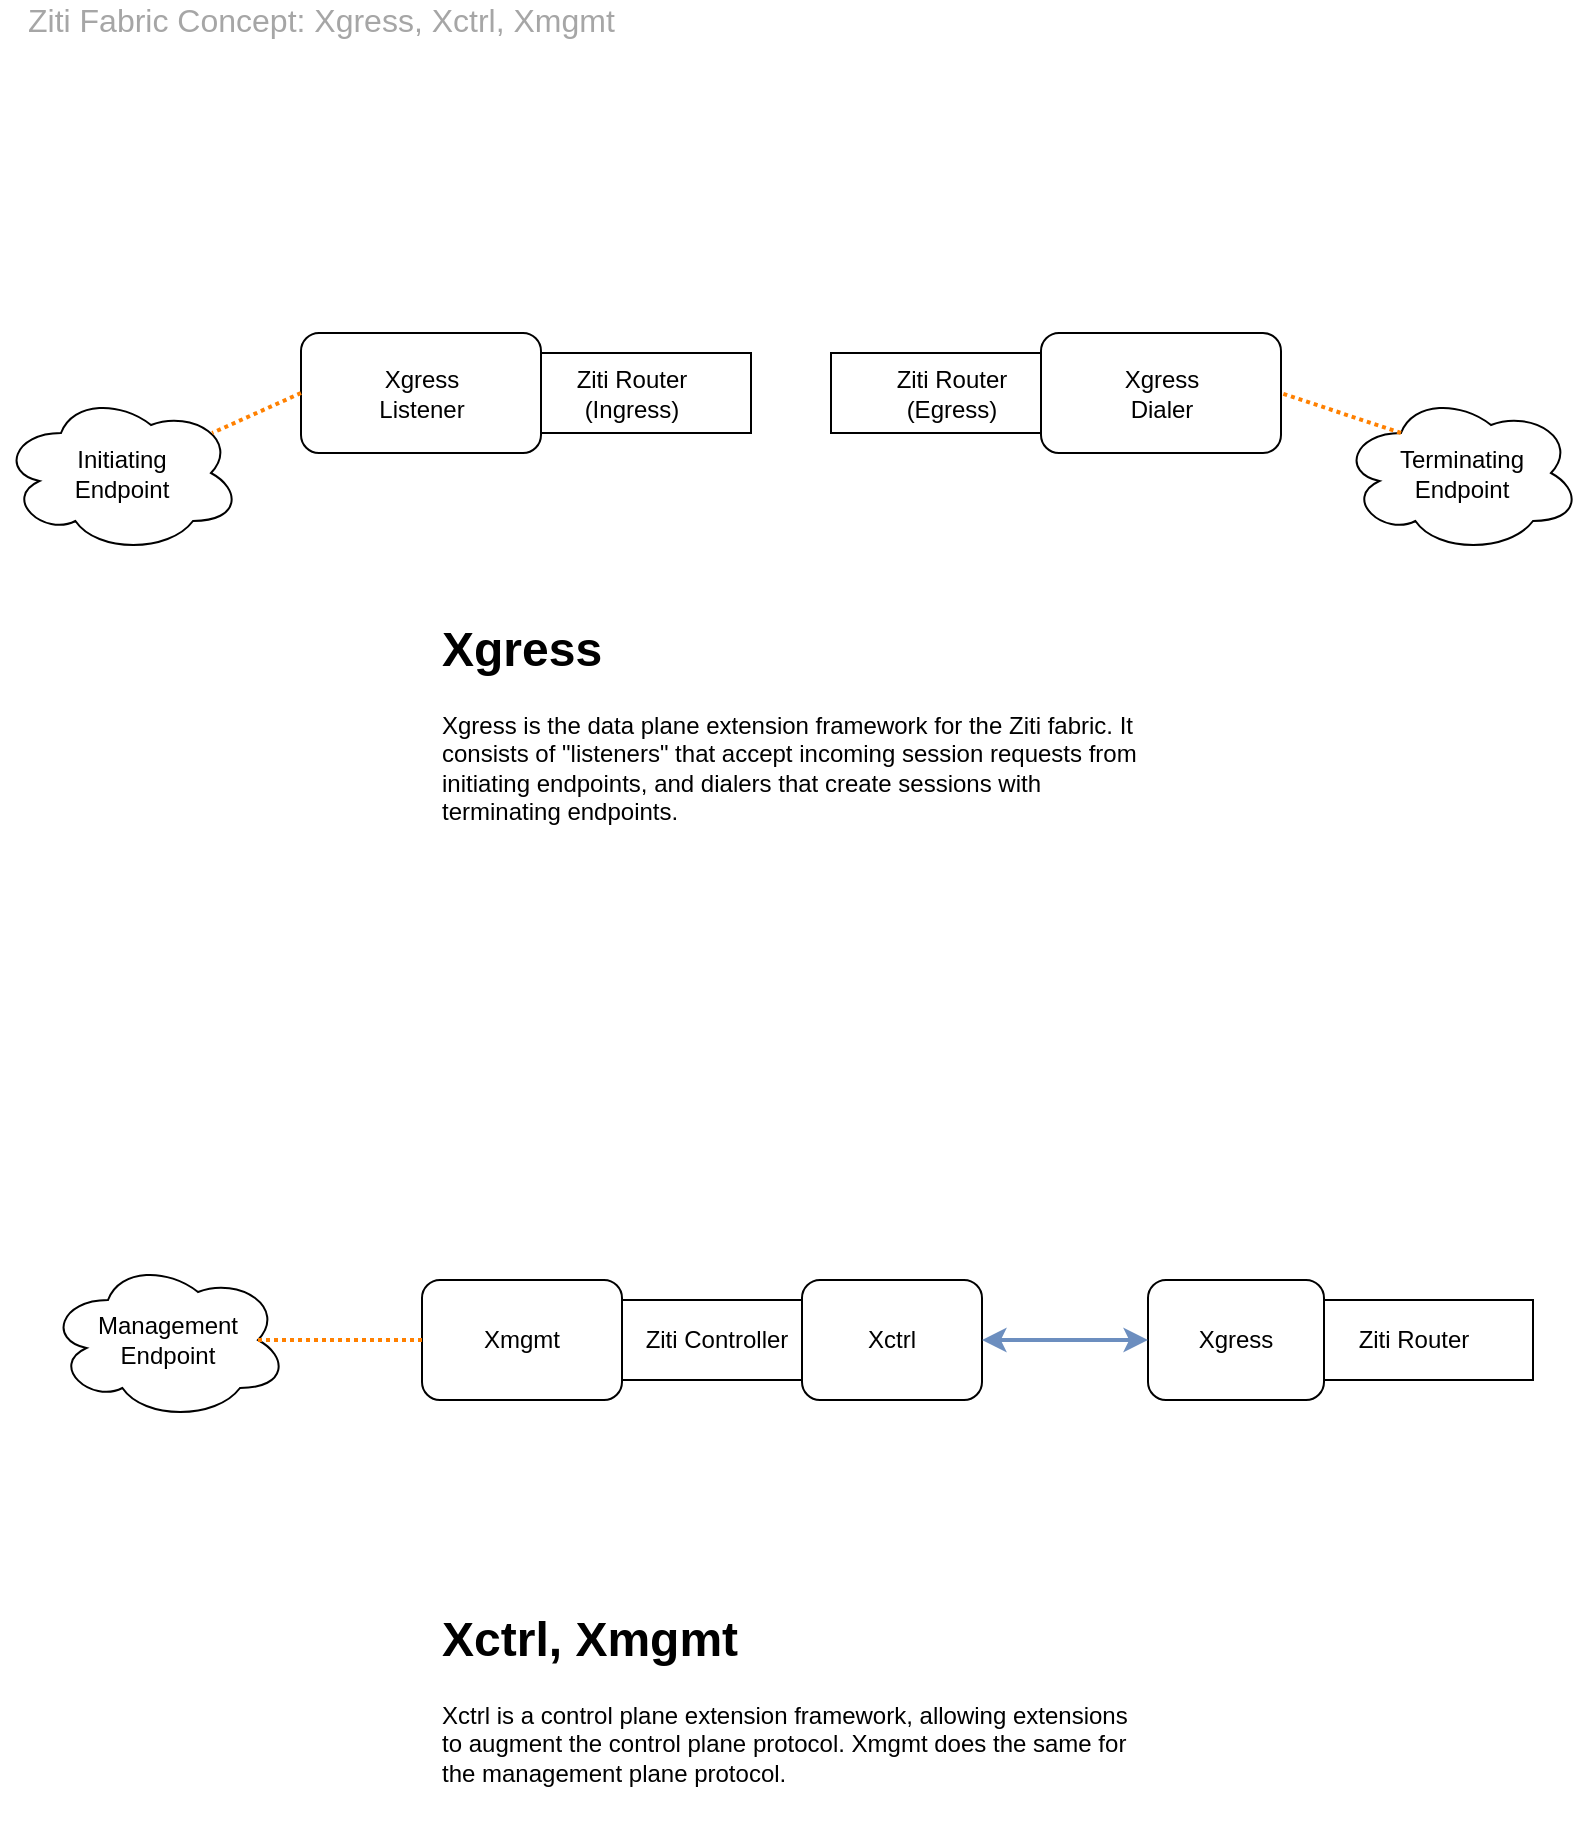 <mxfile version="10.8.7" type="device"><diagram id="oMCOmTMbMFRHSDHilYea" name="Page-1"><mxGraphModel dx="1763" dy="1613" grid="1" gridSize="10" guides="1" tooltips="1" connect="1" arrows="1" fold="1" page="1" pageScale="1" pageWidth="850" pageHeight="1100" math="0" shadow="0"><root><mxCell id="0"/><mxCell id="1" parent="0"/><mxCell id="Cs-tfQLbI-c9iXnBaCJ--1" value="&lt;span style=&quot;font-size: 16px&quot;&gt;Ziti Fabric Concept: Xgress, Xctrl, Xmgmt&lt;br&gt;&lt;/span&gt;" style="text;html=1;strokeColor=none;fillColor=none;align=left;verticalAlign=middle;whiteSpace=wrap;rounded=0;fontColor=#A6A6A6;" vertex="1" parent="1"><mxGeometry x="40" y="20" width="770" height="20" as="geometry"/></mxCell><mxCell id="Cs-tfQLbI-c9iXnBaCJ--2" value="Ziti Router&lt;br&gt;(Ingress)&lt;br&gt;" style="rounded=0;whiteSpace=wrap;html=1;" vertex="1" parent="1"><mxGeometry x="283.5" y="196.5" width="120" height="40" as="geometry"/></mxCell><mxCell id="Cs-tfQLbI-c9iXnBaCJ--3" value="Ziti Router&lt;br&gt;(Egress)&lt;br&gt;" style="rounded=0;whiteSpace=wrap;html=1;" vertex="1" parent="1"><mxGeometry x="443.5" y="196.5" width="120" height="40" as="geometry"/></mxCell><mxCell id="Cs-tfQLbI-c9iXnBaCJ--4" value="Xgress&lt;br&gt;Listener&lt;br&gt;" style="rounded=1;whiteSpace=wrap;html=1;" vertex="1" parent="1"><mxGeometry x="178.5" y="186.5" width="120" height="60" as="geometry"/></mxCell><mxCell id="Cs-tfQLbI-c9iXnBaCJ--5" value="Xgress&lt;br&gt;Dialer&lt;br&gt;" style="rounded=1;whiteSpace=wrap;html=1;" vertex="1" parent="1"><mxGeometry x="548.5" y="186.5" width="120" height="60" as="geometry"/></mxCell><mxCell id="Cs-tfQLbI-c9iXnBaCJ--6" value="&lt;font color=&quot;#000000&quot;&gt;Initiating&lt;br&gt;Endpoint&lt;/font&gt;&lt;br&gt;" style="ellipse;shape=cloud;whiteSpace=wrap;html=1;fontColor=#82B366;" vertex="1" parent="1"><mxGeometry x="28.5" y="216.5" width="120" height="80" as="geometry"/></mxCell><mxCell id="Cs-tfQLbI-c9iXnBaCJ--7" value="" style="endArrow=none;dashed=1;html=1;strokeColor=#FF8000;strokeWidth=2;fontColor=#82B366;exitX=0;exitY=0.5;exitDx=0;exitDy=0;entryX=0.88;entryY=0.25;entryDx=0;entryDy=0;dashPattern=1 1;entryPerimeter=0;" edge="1" parent="1" source="Cs-tfQLbI-c9iXnBaCJ--4" target="Cs-tfQLbI-c9iXnBaCJ--6"><mxGeometry width="50" height="50" relative="1" as="geometry"><mxPoint x="158.265" y="217.059" as="sourcePoint"/><mxPoint x="282.971" y="217.059" as="targetPoint"/></mxGeometry></mxCell><mxCell id="Cs-tfQLbI-c9iXnBaCJ--8" value="&lt;font color=&quot;#000000&quot;&gt;Terminating&lt;br&gt;Endpoint&lt;/font&gt;&lt;br&gt;" style="ellipse;shape=cloud;whiteSpace=wrap;html=1;fontColor=#82B366;" vertex="1" parent="1"><mxGeometry x="698.5" y="216.5" width="120" height="80" as="geometry"/></mxCell><mxCell id="Cs-tfQLbI-c9iXnBaCJ--9" value="" style="endArrow=none;dashed=1;html=1;strokeColor=#FF8000;strokeWidth=2;fontColor=#82B366;exitX=0.25;exitY=0.25;exitDx=0;exitDy=0;entryX=1;entryY=0.5;entryDx=0;entryDy=0;dashPattern=1 1;exitPerimeter=0;" edge="1" parent="1" source="Cs-tfQLbI-c9iXnBaCJ--8" target="Cs-tfQLbI-c9iXnBaCJ--5"><mxGeometry width="50" height="50" relative="1" as="geometry"><mxPoint x="188.5" y="227" as="sourcePoint"/><mxPoint x="144.5" y="247" as="targetPoint"/></mxGeometry></mxCell><mxCell id="Cs-tfQLbI-c9iXnBaCJ--11" value="&lt;h1&gt;Xgress&lt;/h1&gt;&lt;p&gt;Xgress is the data plane extension framework for the Ziti fabric. It consists of &quot;listeners&quot; that accept incoming session requests from initiating endpoints, and dialers that create sessions with terminating endpoints.&lt;br&gt;&lt;/p&gt;" style="text;html=1;strokeColor=none;fillColor=none;spacing=5;spacingTop=-20;whiteSpace=wrap;overflow=hidden;rounded=0;" vertex="1" parent="1"><mxGeometry x="243.5" y="325" width="360" height="110" as="geometry"/></mxCell><mxCell id="Cs-tfQLbI-c9iXnBaCJ--12" value="Ziti Controller" style="rounded=0;whiteSpace=wrap;html=1;" vertex="1" parent="1"><mxGeometry x="324" y="670" width="125" height="40" as="geometry"/></mxCell><mxCell id="Cs-tfQLbI-c9iXnBaCJ--13" value="Xctrl&lt;br&gt;" style="rounded=1;whiteSpace=wrap;html=1;" vertex="1" parent="1"><mxGeometry x="429" y="660" width="90" height="60" as="geometry"/></mxCell><mxCell id="Cs-tfQLbI-c9iXnBaCJ--14" value="Xmgmt&lt;br&gt;" style="rounded=1;whiteSpace=wrap;html=1;" vertex="1" parent="1"><mxGeometry x="239" y="660" width="100" height="60" as="geometry"/></mxCell><mxCell id="Cs-tfQLbI-c9iXnBaCJ--15" value="Ziti Router&lt;br&gt;" style="rounded=0;whiteSpace=wrap;html=1;" vertex="1" parent="1"><mxGeometry x="674.5" y="670" width="120" height="40" as="geometry"/></mxCell><mxCell id="Cs-tfQLbI-c9iXnBaCJ--16" value="Xgress&lt;br&gt;" style="rounded=1;whiteSpace=wrap;html=1;" vertex="1" parent="1"><mxGeometry x="602" y="660" width="88" height="60" as="geometry"/></mxCell><mxCell id="Cs-tfQLbI-c9iXnBaCJ--17" value="" style="endArrow=classic;startArrow=classic;html=1;exitX=1;exitY=0.5;exitDx=0;exitDy=0;entryX=0;entryY=0.5;entryDx=0;entryDy=0;fillColor=#dae8fc;strokeColor=#6c8ebf;strokeWidth=2;" edge="1" parent="1" source="Cs-tfQLbI-c9iXnBaCJ--13" target="Cs-tfQLbI-c9iXnBaCJ--16"><mxGeometry width="50" height="50" relative="1" as="geometry"><mxPoint x="332.176" y="379.882" as="sourcePoint"/><mxPoint x="532.176" y="379.882" as="targetPoint"/></mxGeometry></mxCell><mxCell id="Cs-tfQLbI-c9iXnBaCJ--18" value="Management&lt;br&gt;Endpoint&lt;br&gt;" style="ellipse;shape=cloud;whiteSpace=wrap;html=1;" vertex="1" parent="1"><mxGeometry x="52" y="650" width="120" height="80" as="geometry"/></mxCell><mxCell id="Cs-tfQLbI-c9iXnBaCJ--19" value="" style="endArrow=none;dashed=1;html=1;strokeColor=#FF8000;strokeWidth=2;fontColor=#82B366;exitX=0;exitY=0.5;exitDx=0;exitDy=0;entryX=0.875;entryY=0.5;entryDx=0;entryDy=0;dashPattern=1 1;entryPerimeter=0;" edge="1" parent="1" source="Cs-tfQLbI-c9iXnBaCJ--14" target="Cs-tfQLbI-c9iXnBaCJ--18"><mxGeometry width="50" height="50" relative="1" as="geometry"><mxPoint x="202" y="397" as="sourcePoint"/><mxPoint x="158" y="417" as="targetPoint"/></mxGeometry></mxCell><mxCell id="Cs-tfQLbI-c9iXnBaCJ--20" value="&lt;h1&gt;Xctrl, Xmgmt&lt;/h1&gt;&lt;p&gt;Xctrl is a control plane extension framework, allowing extensions to augment the control plane protocol. Xmgmt does the same for the management plane protocol.&lt;br&gt;&lt;/p&gt;" style="text;html=1;strokeColor=none;fillColor=none;spacing=5;spacingTop=-20;whiteSpace=wrap;overflow=hidden;rounded=0;" vertex="1" parent="1"><mxGeometry x="244" y="820" width="360" height="110" as="geometry"/></mxCell></root></mxGraphModel></diagram></mxfile>